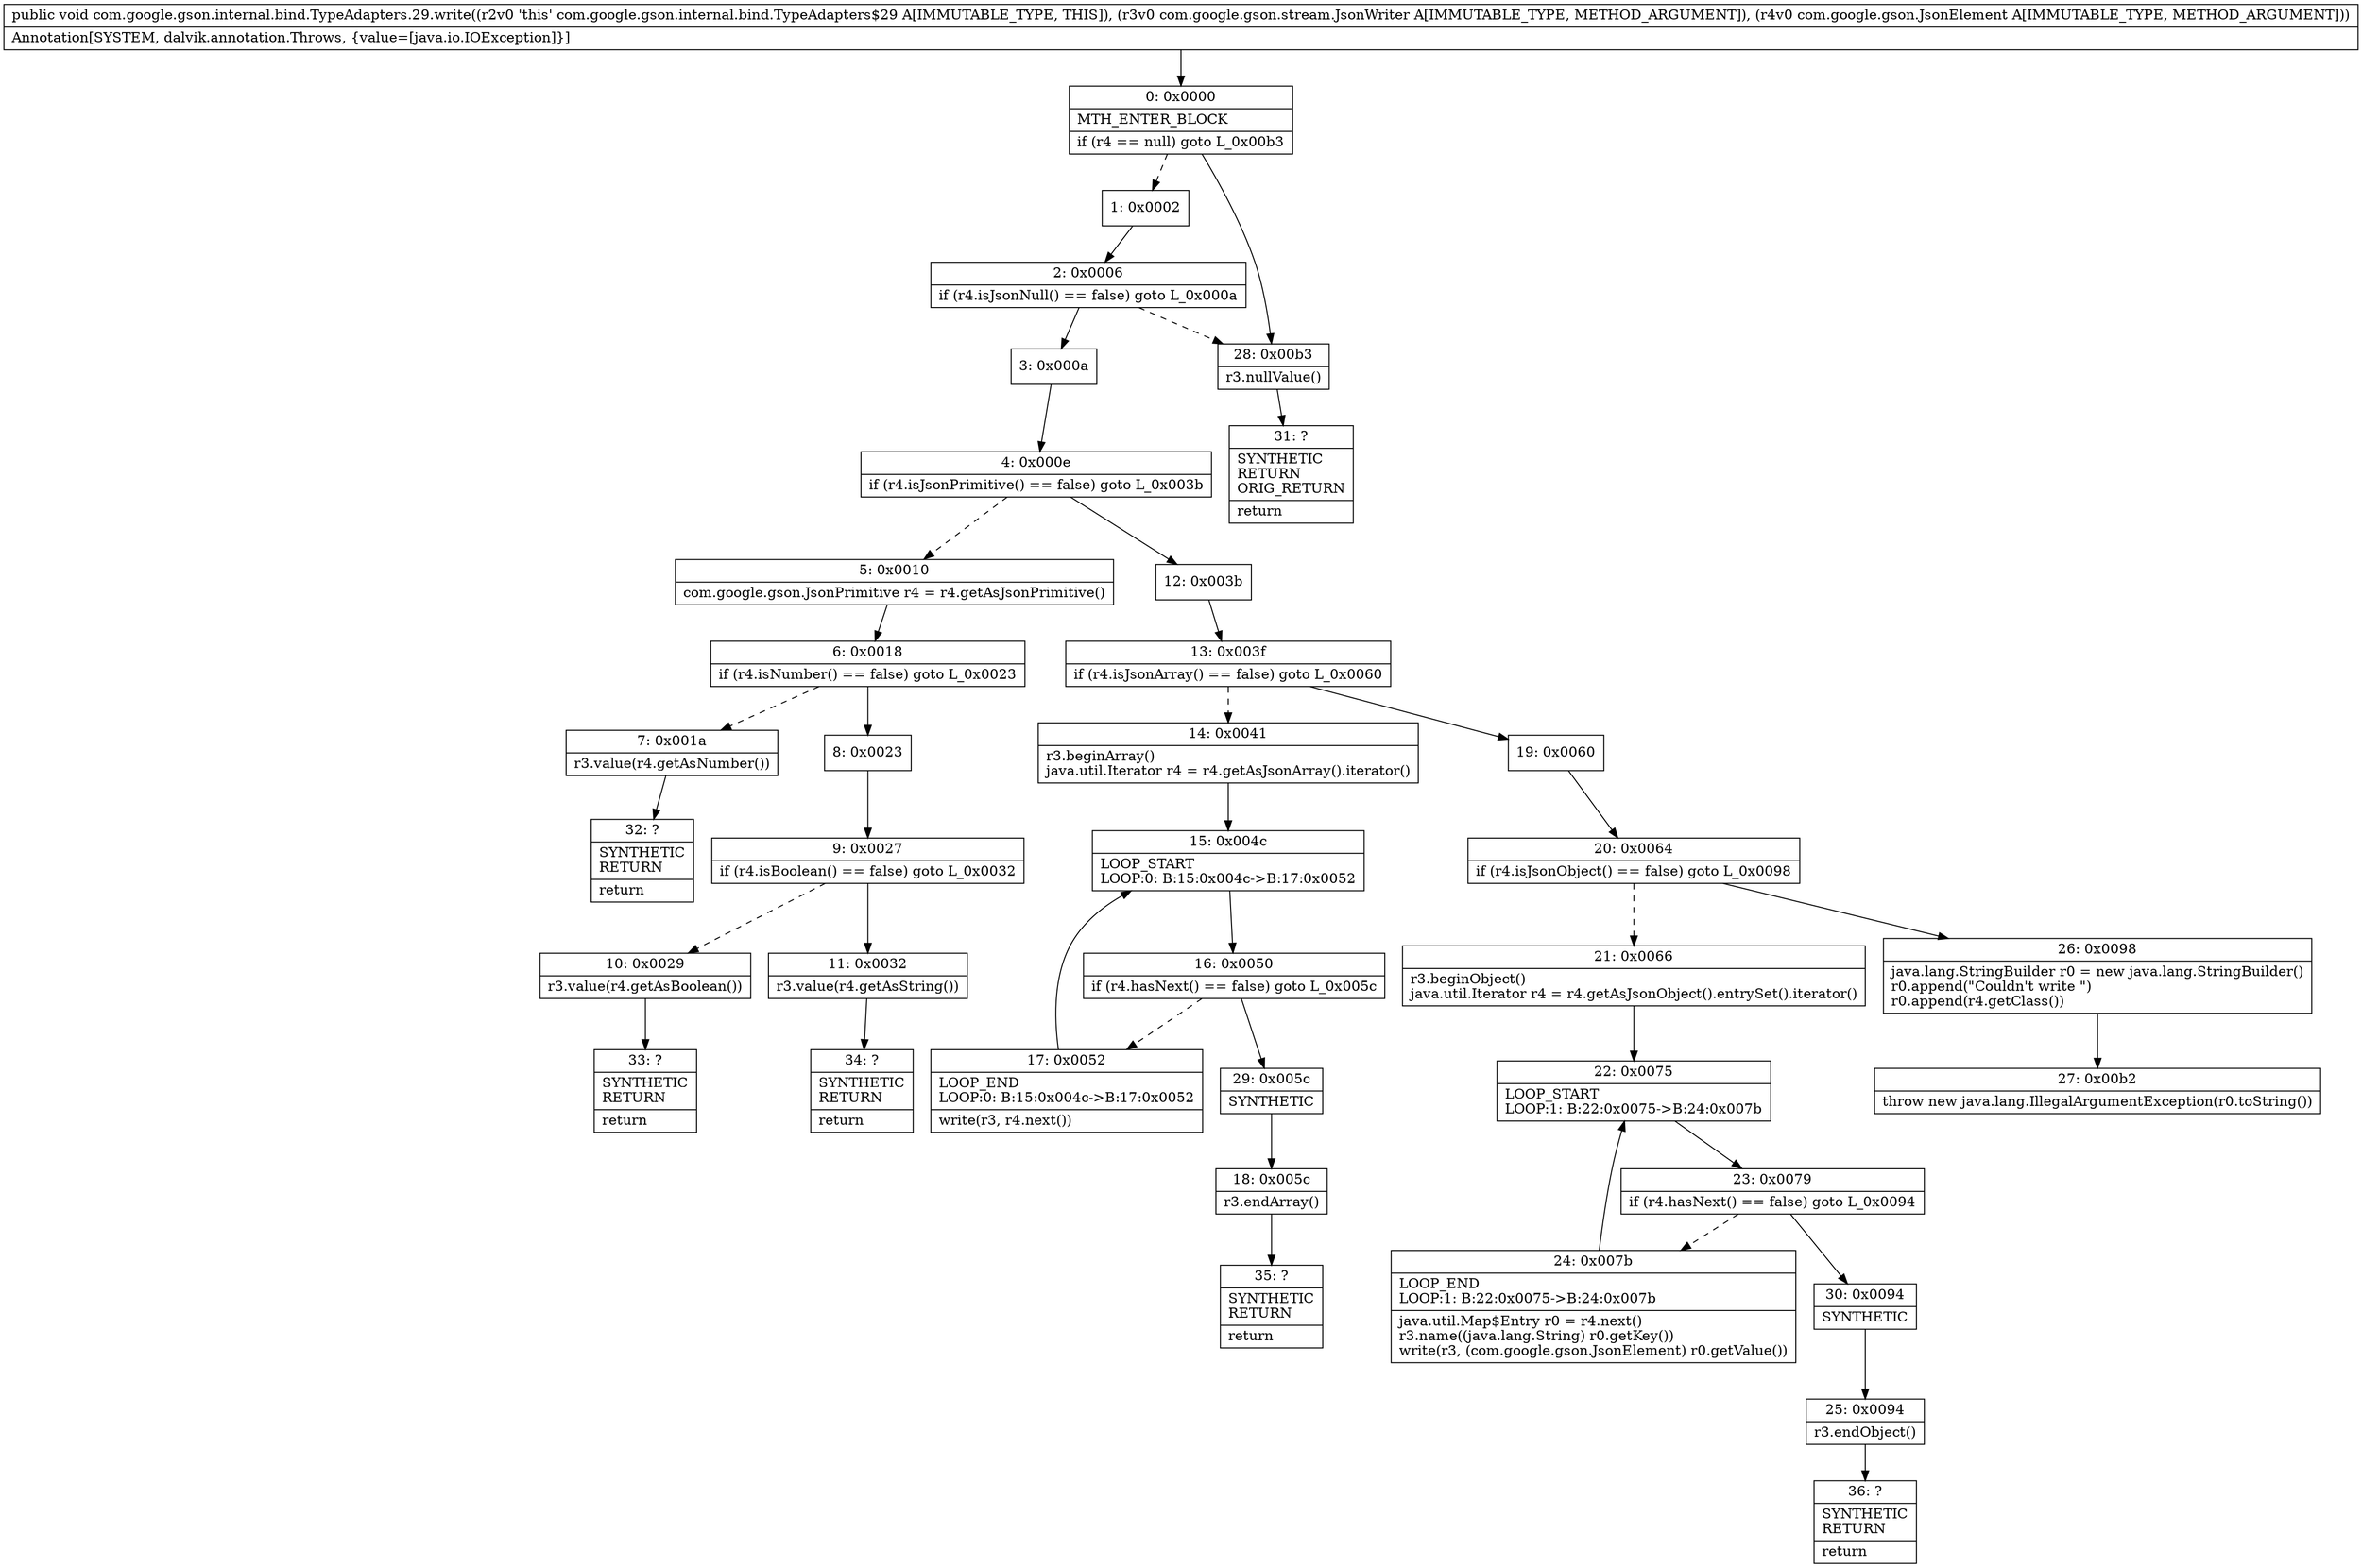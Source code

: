 digraph "CFG forcom.google.gson.internal.bind.TypeAdapters.29.write(Lcom\/google\/gson\/stream\/JsonWriter;Lcom\/google\/gson\/JsonElement;)V" {
Node_0 [shape=record,label="{0\:\ 0x0000|MTH_ENTER_BLOCK\l|if (r4 == null) goto L_0x00b3\l}"];
Node_1 [shape=record,label="{1\:\ 0x0002}"];
Node_2 [shape=record,label="{2\:\ 0x0006|if (r4.isJsonNull() == false) goto L_0x000a\l}"];
Node_3 [shape=record,label="{3\:\ 0x000a}"];
Node_4 [shape=record,label="{4\:\ 0x000e|if (r4.isJsonPrimitive() == false) goto L_0x003b\l}"];
Node_5 [shape=record,label="{5\:\ 0x0010|com.google.gson.JsonPrimitive r4 = r4.getAsJsonPrimitive()\l}"];
Node_6 [shape=record,label="{6\:\ 0x0018|if (r4.isNumber() == false) goto L_0x0023\l}"];
Node_7 [shape=record,label="{7\:\ 0x001a|r3.value(r4.getAsNumber())\l}"];
Node_8 [shape=record,label="{8\:\ 0x0023}"];
Node_9 [shape=record,label="{9\:\ 0x0027|if (r4.isBoolean() == false) goto L_0x0032\l}"];
Node_10 [shape=record,label="{10\:\ 0x0029|r3.value(r4.getAsBoolean())\l}"];
Node_11 [shape=record,label="{11\:\ 0x0032|r3.value(r4.getAsString())\l}"];
Node_12 [shape=record,label="{12\:\ 0x003b}"];
Node_13 [shape=record,label="{13\:\ 0x003f|if (r4.isJsonArray() == false) goto L_0x0060\l}"];
Node_14 [shape=record,label="{14\:\ 0x0041|r3.beginArray()\ljava.util.Iterator r4 = r4.getAsJsonArray().iterator()\l}"];
Node_15 [shape=record,label="{15\:\ 0x004c|LOOP_START\lLOOP:0: B:15:0x004c\-\>B:17:0x0052\l}"];
Node_16 [shape=record,label="{16\:\ 0x0050|if (r4.hasNext() == false) goto L_0x005c\l}"];
Node_17 [shape=record,label="{17\:\ 0x0052|LOOP_END\lLOOP:0: B:15:0x004c\-\>B:17:0x0052\l|write(r3, r4.next())\l}"];
Node_18 [shape=record,label="{18\:\ 0x005c|r3.endArray()\l}"];
Node_19 [shape=record,label="{19\:\ 0x0060}"];
Node_20 [shape=record,label="{20\:\ 0x0064|if (r4.isJsonObject() == false) goto L_0x0098\l}"];
Node_21 [shape=record,label="{21\:\ 0x0066|r3.beginObject()\ljava.util.Iterator r4 = r4.getAsJsonObject().entrySet().iterator()\l}"];
Node_22 [shape=record,label="{22\:\ 0x0075|LOOP_START\lLOOP:1: B:22:0x0075\-\>B:24:0x007b\l}"];
Node_23 [shape=record,label="{23\:\ 0x0079|if (r4.hasNext() == false) goto L_0x0094\l}"];
Node_24 [shape=record,label="{24\:\ 0x007b|LOOP_END\lLOOP:1: B:22:0x0075\-\>B:24:0x007b\l|java.util.Map$Entry r0 = r4.next()\lr3.name((java.lang.String) r0.getKey())\lwrite(r3, (com.google.gson.JsonElement) r0.getValue())\l}"];
Node_25 [shape=record,label="{25\:\ 0x0094|r3.endObject()\l}"];
Node_26 [shape=record,label="{26\:\ 0x0098|java.lang.StringBuilder r0 = new java.lang.StringBuilder()\lr0.append(\"Couldn't write \")\lr0.append(r4.getClass())\l}"];
Node_27 [shape=record,label="{27\:\ 0x00b2|throw new java.lang.IllegalArgumentException(r0.toString())\l}"];
Node_28 [shape=record,label="{28\:\ 0x00b3|r3.nullValue()\l}"];
Node_29 [shape=record,label="{29\:\ 0x005c|SYNTHETIC\l}"];
Node_30 [shape=record,label="{30\:\ 0x0094|SYNTHETIC\l}"];
Node_31 [shape=record,label="{31\:\ ?|SYNTHETIC\lRETURN\lORIG_RETURN\l|return\l}"];
Node_32 [shape=record,label="{32\:\ ?|SYNTHETIC\lRETURN\l|return\l}"];
Node_33 [shape=record,label="{33\:\ ?|SYNTHETIC\lRETURN\l|return\l}"];
Node_34 [shape=record,label="{34\:\ ?|SYNTHETIC\lRETURN\l|return\l}"];
Node_35 [shape=record,label="{35\:\ ?|SYNTHETIC\lRETURN\l|return\l}"];
Node_36 [shape=record,label="{36\:\ ?|SYNTHETIC\lRETURN\l|return\l}"];
MethodNode[shape=record,label="{public void com.google.gson.internal.bind.TypeAdapters.29.write((r2v0 'this' com.google.gson.internal.bind.TypeAdapters$29 A[IMMUTABLE_TYPE, THIS]), (r3v0 com.google.gson.stream.JsonWriter A[IMMUTABLE_TYPE, METHOD_ARGUMENT]), (r4v0 com.google.gson.JsonElement A[IMMUTABLE_TYPE, METHOD_ARGUMENT]))  | Annotation[SYSTEM, dalvik.annotation.Throws, \{value=[java.io.IOException]\}]\l}"];
MethodNode -> Node_0;
Node_0 -> Node_1[style=dashed];
Node_0 -> Node_28;
Node_1 -> Node_2;
Node_2 -> Node_3;
Node_2 -> Node_28[style=dashed];
Node_3 -> Node_4;
Node_4 -> Node_5[style=dashed];
Node_4 -> Node_12;
Node_5 -> Node_6;
Node_6 -> Node_7[style=dashed];
Node_6 -> Node_8;
Node_7 -> Node_32;
Node_8 -> Node_9;
Node_9 -> Node_10[style=dashed];
Node_9 -> Node_11;
Node_10 -> Node_33;
Node_11 -> Node_34;
Node_12 -> Node_13;
Node_13 -> Node_14[style=dashed];
Node_13 -> Node_19;
Node_14 -> Node_15;
Node_15 -> Node_16;
Node_16 -> Node_17[style=dashed];
Node_16 -> Node_29;
Node_17 -> Node_15;
Node_18 -> Node_35;
Node_19 -> Node_20;
Node_20 -> Node_21[style=dashed];
Node_20 -> Node_26;
Node_21 -> Node_22;
Node_22 -> Node_23;
Node_23 -> Node_24[style=dashed];
Node_23 -> Node_30;
Node_24 -> Node_22;
Node_25 -> Node_36;
Node_26 -> Node_27;
Node_28 -> Node_31;
Node_29 -> Node_18;
Node_30 -> Node_25;
}

